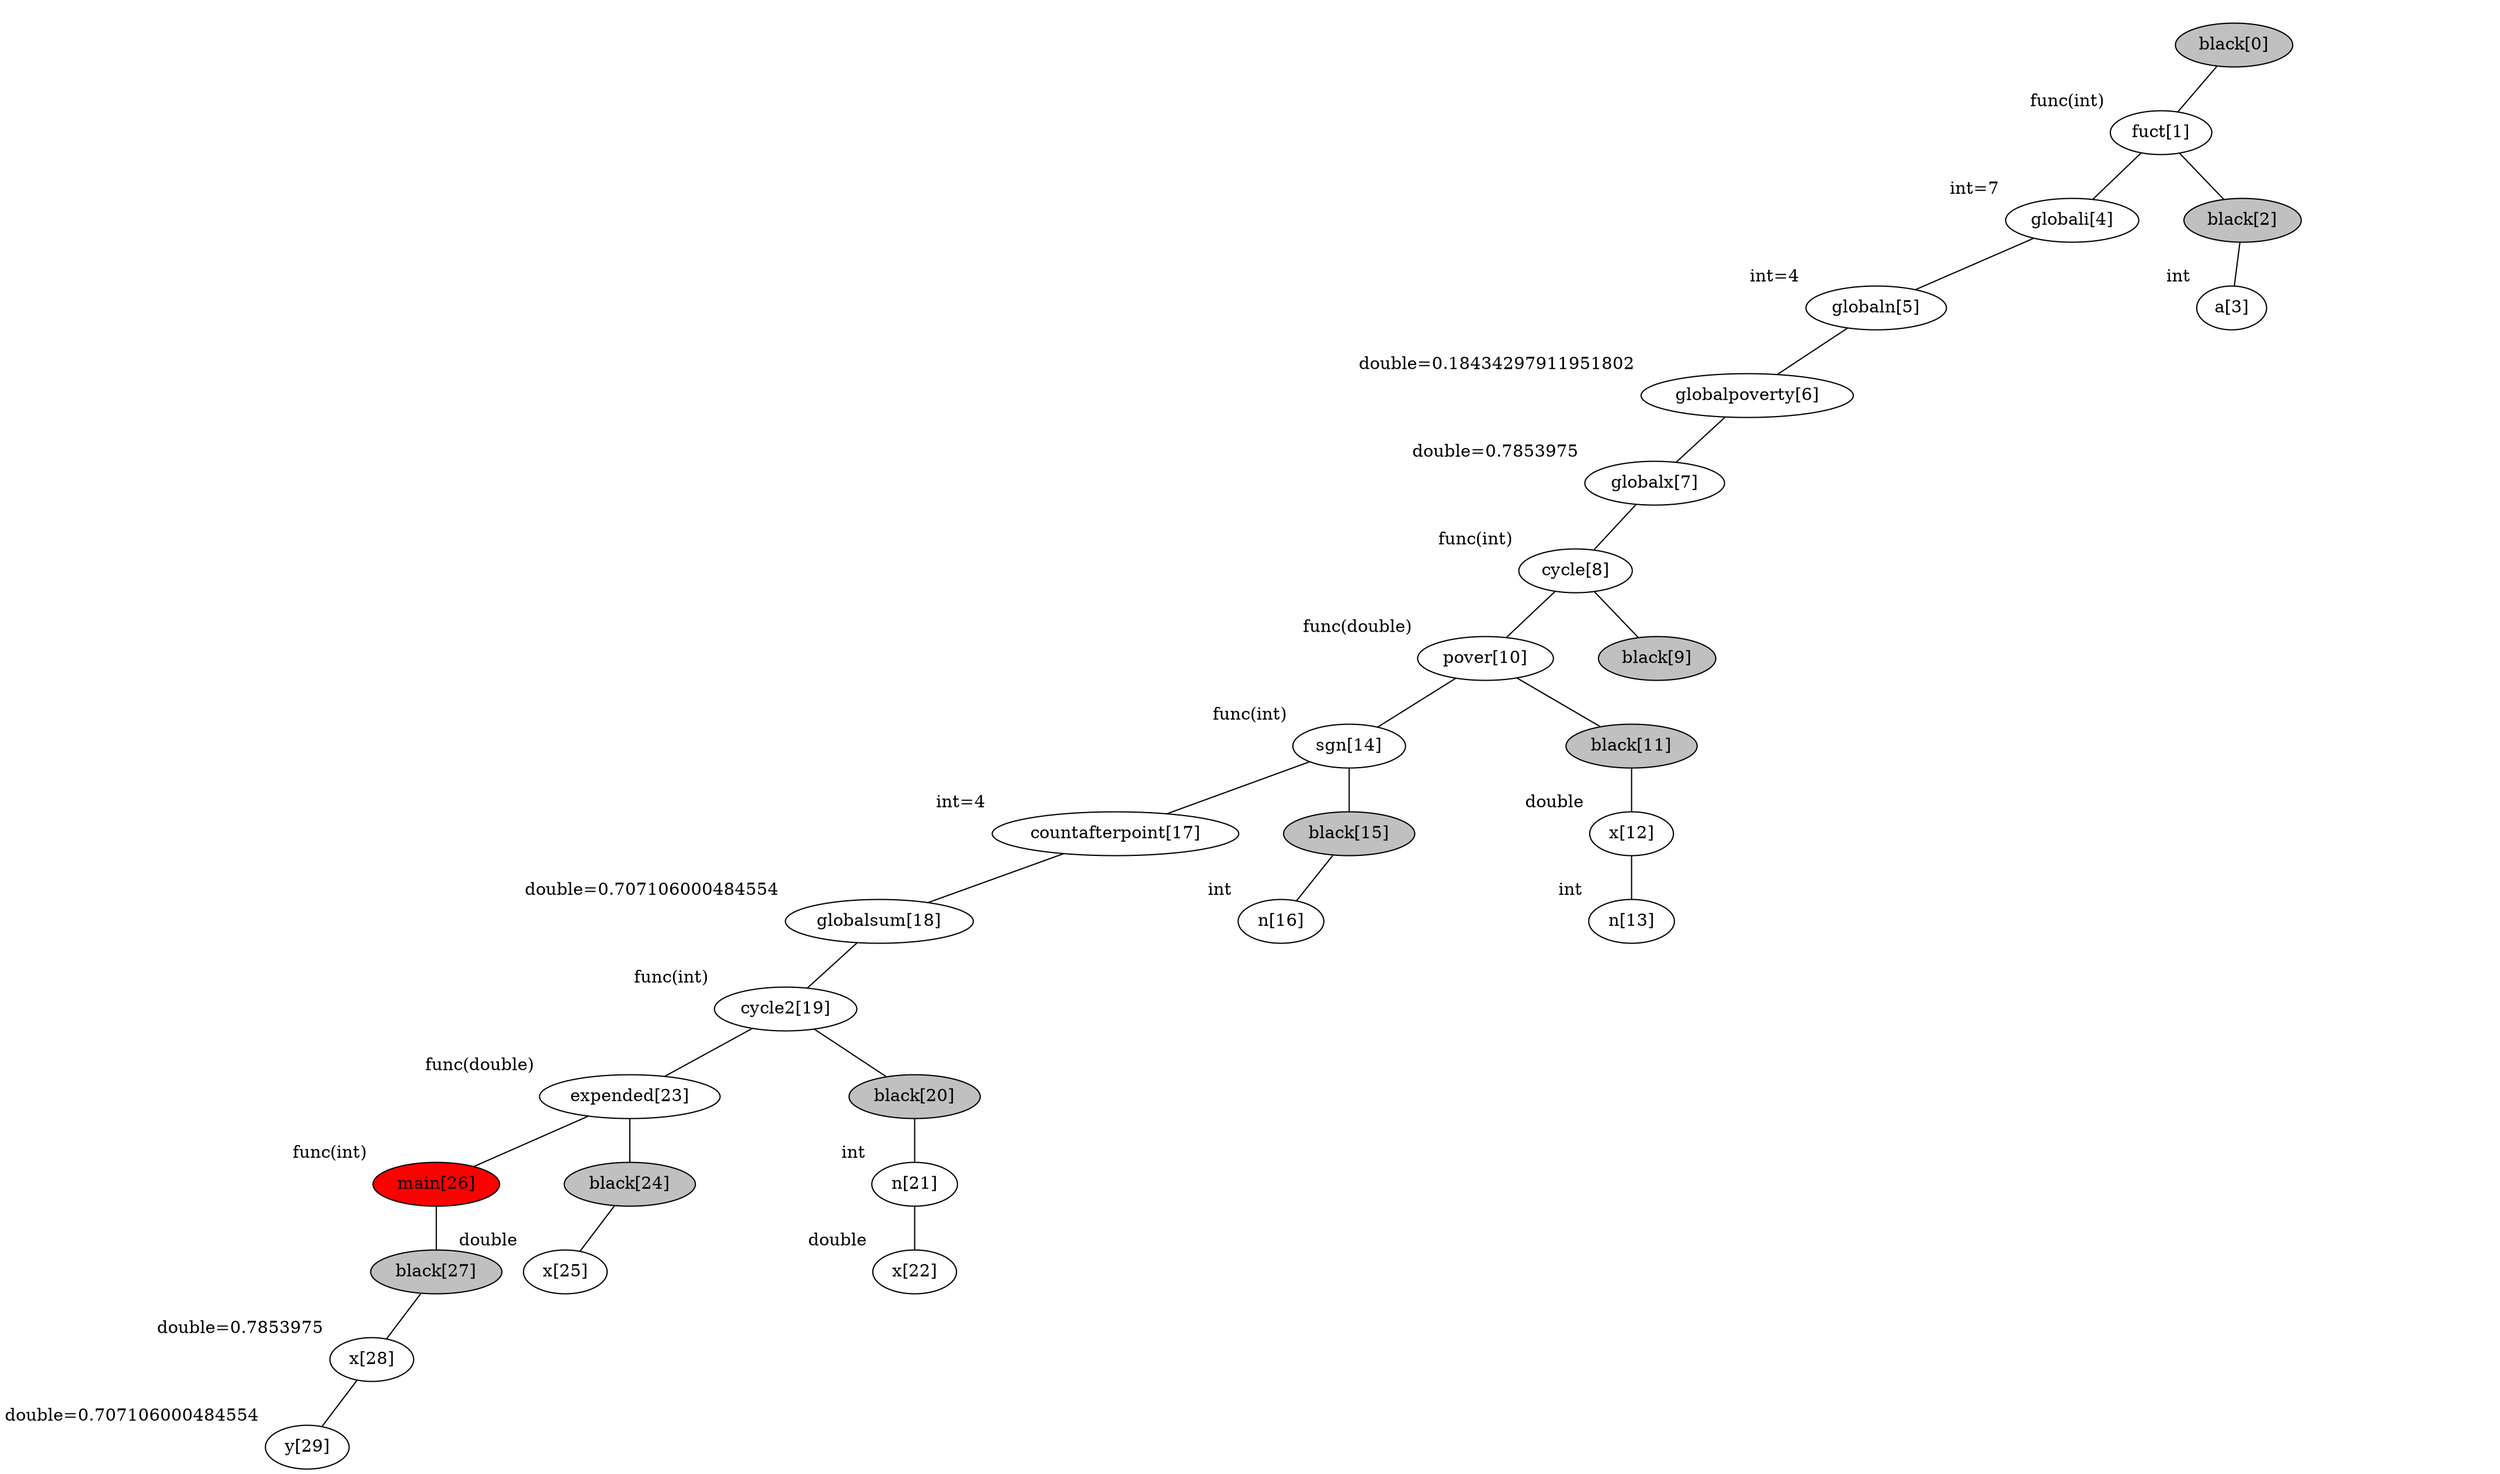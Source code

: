 graph binary {
	dpi="400";
	v0[style=filled, fillcolor=grey]
	v0[label="black[0]"]
	v0[xlabel=" "]
	v0 -- v1
	v0center [style=invis, width=0, label=""];
	v0 -- v0center [style=invis];
	v0notVisibleR [style=invis]
	v0 -- v0notVisibleR [style=invis];
	{
		rank=same v1 -- v0center  -- v0notVisibleR  [style=invis] 
	}
	v1[label="fuct[1]"]
	v1[xlabel="func(int) "]
	v1 -- v4
	v1center [style=invis, width=0, label=""];
	v1 -- v1center [style=invis];
	v1 -- v2	{
		rank=same v4 -- v1center  -- v2 [style=invis] 
	}
	v4[label="globali[4]"]
	v4[xlabel="int=7 "]
	v4 -- v5
	v4center [style=invis, width=0, label=""];
	v4 -- v4center [style=invis];
	v4notVisibleR [style=invis]
	v4 -- v4notVisibleR [style=invis];
	{
		rank=same v5 -- v4center  -- v4notVisibleR  [style=invis] 
	}
	v5[label="globaln[5]"]
	v5[xlabel="int=4 "]
	v5 -- v6
	v5center [style=invis, width=0, label=""];
	v5 -- v5center [style=invis];
	v5notVisibleR [style=invis]
	v5 -- v5notVisibleR [style=invis];
	{
		rank=same v6 -- v5center  -- v5notVisibleR  [style=invis] 
	}
	v6[label="globalpoverty[6]"]
	v6[xlabel="double=0.18434297911951802 "]
	v6 -- v7
	v6center [style=invis, width=0, label=""];
	v6 -- v6center [style=invis];
	v6notVisibleR [style=invis]
	v6 -- v6notVisibleR [style=invis];
	{
		rank=same v7 -- v6center  -- v6notVisibleR  [style=invis] 
	}
	v7[label="globalx[7]"]
	v7[xlabel="double=0.7853975 "]
	v7 -- v8
	v7center [style=invis, width=0, label=""];
	v7 -- v7center [style=invis];
	v7notVisibleR [style=invis]
	v7 -- v7notVisibleR [style=invis];
	{
		rank=same v8 -- v7center  -- v7notVisibleR  [style=invis] 
	}
	v8[label="cycle[8]"]
	v8[xlabel="func(int) "]
	v8 -- v10
	v8center [style=invis, width=0, label=""];
	v8 -- v8center [style=invis];
	v8 -- v9	{
		rank=same v10 -- v8center  -- v9 [style=invis] 
	}
	v10[label="pover[10]"]
	v10[xlabel="func(double) "]
	v10 -- v14
	v10center [style=invis, width=0, label=""];
	v10 -- v10center [style=invis];
	v10 -- v11	{
		rank=same v14 -- v10center  -- v11 [style=invis] 
	}
	v14[label="sgn[14]"]
	v14[xlabel="func(int) "]
	v14 -- v17
	v14center [style=invis, width=0, label=""];
	v14 -- v14center [style=invis];
	v14 -- v15	{
		rank=same v17 -- v14center  -- v15 [style=invis] 
	}
	v17[label="countafterpoint[17]"]
	v17[xlabel="int=4 "]
	v17 -- v18
	v17center [style=invis, width=0, label=""];
	v17 -- v17center [style=invis];
	v17notVisibleR [style=invis]
	v17 -- v17notVisibleR [style=invis];
	{
		rank=same v18 -- v17center  -- v17notVisibleR  [style=invis] 
	}
	v18[label="globalsum[18]"]
	v18[xlabel="double=0.707106000484554 "]
	v18 -- v19
	v18center [style=invis, width=0, label=""];
	v18 -- v18center [style=invis];
	v18notVisibleR [style=invis]
	v18 -- v18notVisibleR [style=invis];
	{
		rank=same v19 -- v18center  -- v18notVisibleR  [style=invis] 
	}
	v19[label="cycle2[19]"]
	v19[xlabel="func(int) "]
	v19 -- v23
	v19center [style=invis, width=0, label=""];
	v19 -- v19center [style=invis];
	v19 -- v20	{
		rank=same v23 -- v19center  -- v20 [style=invis] 
	}
	v23[label="expended[23]"]
	v23[xlabel="func(double) "]
	v23 -- v26
	v23center [style=invis, width=0, label=""];
	v23 -- v23center [style=invis];
	v23 -- v24	{
		rank=same v26 -- v23center  -- v24 [style=invis] 
	}
	v26[label="main[26]"]
	v26[style=filled, fillcolor=red]
	v26[xlabel="func(int) "]
	v26notVisibleL [style=invis]
	v26 -- v26notVisibleL [style=invis];
	v26center [style=invis, width=0, label=""];
	v26 -- v26center [style=invis];
	v26 -- v27	{
		rank=same v26notVisibleL -- v26center  -- v27 [style=invis] 
	}
	v27[style=filled, fillcolor=grey]
	v27[label="black[27]"]
	v27[xlabel=" "]
	v27 -- v28
	v27center [style=invis, width=0, label=""];
	v27 -- v27center [style=invis];
	v27notVisibleR [style=invis]
	v27 -- v27notVisibleR [style=invis];
	{
		rank=same v28 -- v27center  -- v27notVisibleR  [style=invis] 
	}
	v28[label="x[28]"]
	v28[xlabel="double=0.7853975 "]
	v28 -- v29
	v28center [style=invis, width=0, label=""];
	v28 -- v28center [style=invis];
	v28notVisibleR [style=invis]
	v28 -- v28notVisibleR [style=invis];
	{
		rank=same v29 -- v28center  -- v28notVisibleR  [style=invis] 
	}
	v29[label="y[29]"]
	v29[xlabel="double=0.707106000484554 "]
	v24[style=filled, fillcolor=grey]
	v24[label="black[24]"]
	v24[xlabel=" "]
	v24 -- v25
	v24center [style=invis, width=0, label=""];
	v24 -- v24center [style=invis];
	v24notVisibleR [style=invis]
	v24 -- v24notVisibleR [style=invis];
	{
		rank=same v25 -- v24center  -- v24notVisibleR  [style=invis] 
	}
	v25[label="x[25]"]
	v25[xlabel="double "]
	v20[style=filled, fillcolor=grey]
	v20[label="black[20]"]
	v20[xlabel=" "]
	v20 -- v21
	v20center [style=invis, width=0, label=""];
	v20 -- v20center [style=invis];
	v20notVisibleR [style=invis]
	v20 -- v20notVisibleR [style=invis];
	{
		rank=same v21 -- v20center  -- v20notVisibleR  [style=invis] 
	}
	v21[label="n[21]"]
	v21[xlabel="int "]
	v21 -- v22
	v21center [style=invis, width=0, label=""];
	v21 -- v21center [style=invis];
	v21notVisibleR [style=invis]
	v21 -- v21notVisibleR [style=invis];
	{
		rank=same v22 -- v21center  -- v21notVisibleR  [style=invis] 
	}
	v22[label="x[22]"]
	v22[xlabel="double "]
	v15[style=filled, fillcolor=grey]
	v15[label="black[15]"]
	v15[xlabel=" "]
	v15 -- v16
	v15center [style=invis, width=0, label=""];
	v15 -- v15center [style=invis];
	v15notVisibleR [style=invis]
	v15 -- v15notVisibleR [style=invis];
	{
		rank=same v16 -- v15center  -- v15notVisibleR  [style=invis] 
	}
	v16[label="n[16]"]
	v16[xlabel="int "]
	v11[style=filled, fillcolor=grey]
	v11[label="black[11]"]
	v11[xlabel=" "]
	v11 -- v12
	v11center [style=invis, width=0, label=""];
	v11 -- v11center [style=invis];
	v11notVisibleR [style=invis]
	v11 -- v11notVisibleR [style=invis];
	{
		rank=same v12 -- v11center  -- v11notVisibleR  [style=invis] 
	}
	v12[label="x[12]"]
	v12[xlabel="double "]
	v12 -- v13
	v12center [style=invis, width=0, label=""];
	v12 -- v12center [style=invis];
	v12notVisibleR [style=invis]
	v12 -- v12notVisibleR [style=invis];
	{
		rank=same v13 -- v12center  -- v12notVisibleR  [style=invis] 
	}
	v13[label="n[13]"]
	v13[xlabel="int "]
	v9[style=filled, fillcolor=grey]
	v9[label="black[9]"]
	v9[xlabel=" "]
	v2[style=filled, fillcolor=grey]
	v2[label="black[2]"]
	v2[xlabel=" "]
	v2 -- v3
	v2center [style=invis, width=0, label=""];
	v2 -- v2center [style=invis];
	v2notVisibleR [style=invis]
	v2 -- v2notVisibleR [style=invis];
	{
		rank=same v3 -- v2center  -- v2notVisibleR  [style=invis] 
	}
	v3[label="a[3]"]
	v3[xlabel="int "]

}
